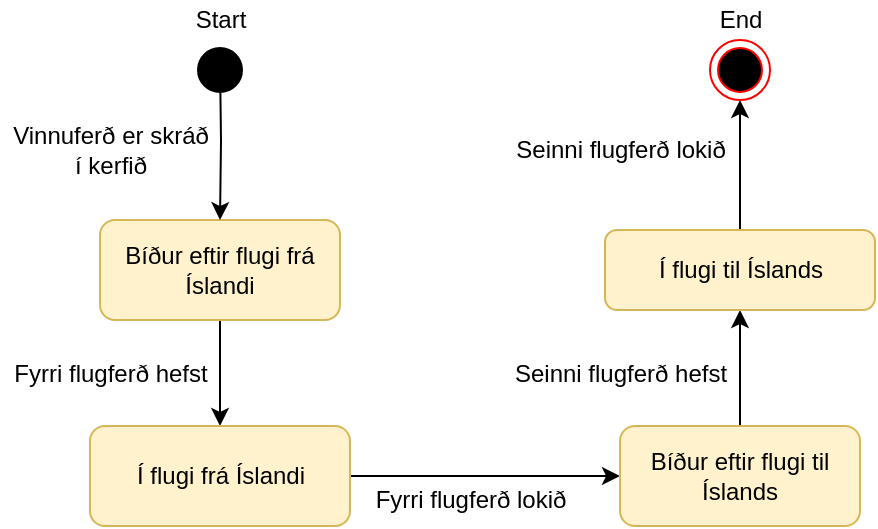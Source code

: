 <mxfile version="12.3.1" type="device" pages="1"><diagram id="1qa6mwT_4OIvwzpSLGao" name="Page-1"><mxGraphModel dx="706" dy="346" grid="1" gridSize="10" guides="1" tooltips="1" connect="1" arrows="1" fold="1" page="1" pageScale="1" pageWidth="850" pageHeight="1100" background="none" math="0" shadow="0"><root><mxCell id="0"/><mxCell id="1" parent="0"/><mxCell id="5eQpu6jh8ZEB7LbpuDqN-31" value="Fyrri flugferð hefst" style="text;html=1;align=center;verticalAlign=middle;resizable=0;points=[];;autosize=1;" vertex="1" parent="1"><mxGeometry x="120" y="436.5" width="110" height="20" as="geometry"/></mxCell><mxCell id="5eQpu6jh8ZEB7LbpuDqN-32" value="Fyrri flugferð lokið" style="text;html=1;align=center;verticalAlign=middle;resizable=0;points=[];;autosize=1;" vertex="1" parent="1"><mxGeometry x="300" y="500" width="110" height="20" as="geometry"/></mxCell><mxCell id="5eQpu6jh8ZEB7LbpuDqN-33" value="Seinni flugferð hefst" style="text;html=1;align=center;verticalAlign=middle;resizable=0;points=[];;autosize=1;" vertex="1" parent="1"><mxGeometry x="370" y="436.5" width="120" height="20" as="geometry"/></mxCell><mxCell id="5eQpu6jh8ZEB7LbpuDqN-34" value="Seinni flugferð lokið" style="text;html=1;align=center;verticalAlign=middle;resizable=0;points=[];;autosize=1;" vertex="1" parent="1"><mxGeometry x="370" y="325" width="120" height="20" as="geometry"/></mxCell><mxCell id="5eQpu6jh8ZEB7LbpuDqN-46" style="edgeStyle=orthogonalEdgeStyle;rounded=0;orthogonalLoop=1;jettySize=auto;html=1;exitX=0.5;exitY=1;exitDx=0;exitDy=0;entryX=0.5;entryY=0;entryDx=0;entryDy=0;" edge="1" parent="1" source="5eQpu6jh8ZEB7LbpuDqN-43" target="5eQpu6jh8ZEB7LbpuDqN-45"><mxGeometry relative="1" as="geometry"/></mxCell><mxCell id="5eQpu6jh8ZEB7LbpuDqN-43" value="Bíður eftir flugi frá Íslandi" style="rounded=1;fillColor=#fff2cc;strokeColor=#d6b656;imageAspect=1;html=1;whiteSpace=wrap;spacing=0;" vertex="1" parent="1"><mxGeometry x="170" y="370" width="120" height="50" as="geometry"/></mxCell><mxCell id="5eQpu6jh8ZEB7LbpuDqN-58" style="edgeStyle=orthogonalEdgeStyle;rounded=0;jumpSize=6;orthogonalLoop=1;jettySize=auto;html=1;entryX=0.5;entryY=0;entryDx=0;entryDy=0;endArrow=classic;endFill=1;" edge="1" parent="1" target="5eQpu6jh8ZEB7LbpuDqN-43"><mxGeometry relative="1" as="geometry"><mxPoint x="230" y="290" as="sourcePoint"/></mxGeometry></mxCell><mxCell id="5eQpu6jh8ZEB7LbpuDqN-44" value="Vinnuferð er skráð &lt;br&gt;í kerfið" style="text;html=1;align=center;verticalAlign=middle;resizable=0;points=[];;autosize=1;" vertex="1" parent="1"><mxGeometry x="120" y="320" width="110" height="30" as="geometry"/></mxCell><mxCell id="5eQpu6jh8ZEB7LbpuDqN-53" style="edgeStyle=orthogonalEdgeStyle;rounded=0;orthogonalLoop=1;jettySize=auto;html=1;exitX=1;exitY=0.5;exitDx=0;exitDy=0;entryX=0;entryY=0.5;entryDx=0;entryDy=0;" edge="1" parent="1" source="5eQpu6jh8ZEB7LbpuDqN-45" target="5eQpu6jh8ZEB7LbpuDqN-47"><mxGeometry relative="1" as="geometry"/></mxCell><mxCell id="5eQpu6jh8ZEB7LbpuDqN-45" value="Í flugi frá Íslandi" style="rounded=1;fillColor=#fff2cc;strokeColor=#d6b656;imageAspect=1;html=1;spacing=0;" vertex="1" parent="1"><mxGeometry x="165" y="473" width="130" height="50" as="geometry"/></mxCell><mxCell id="5eQpu6jh8ZEB7LbpuDqN-54" style="edgeStyle=orthogonalEdgeStyle;rounded=0;orthogonalLoop=1;jettySize=auto;html=1;exitX=0.5;exitY=0;exitDx=0;exitDy=0;" edge="1" parent="1" source="5eQpu6jh8ZEB7LbpuDqN-47" target="5eQpu6jh8ZEB7LbpuDqN-50"><mxGeometry relative="1" as="geometry"/></mxCell><mxCell id="5eQpu6jh8ZEB7LbpuDqN-47" value="Bíður eftir flugi til Íslands" style="rounded=1;fillColor=#fff2cc;strokeColor=#d6b656;imageAspect=1;html=1;whiteSpace=wrap;spacing=0;" vertex="1" parent="1"><mxGeometry x="430" y="473" width="120" height="50" as="geometry"/></mxCell><mxCell id="5eQpu6jh8ZEB7LbpuDqN-57" style="edgeStyle=orthogonalEdgeStyle;rounded=0;orthogonalLoop=1;jettySize=auto;html=1;exitX=0.5;exitY=0;exitDx=0;exitDy=0;entryX=0.5;entryY=1;entryDx=0;entryDy=0;fillColor=#f8cecc;strokeColor=#000000;" edge="1" parent="1" source="5eQpu6jh8ZEB7LbpuDqN-50" target="5eQpu6jh8ZEB7LbpuDqN-56"><mxGeometry relative="1" as="geometry"/></mxCell><mxCell id="5eQpu6jh8ZEB7LbpuDqN-50" value="Í flugi til Íslands" style="rounded=1;fillColor=#fff2cc;strokeColor=#d6b656;imageAspect=1;html=1;spacing=0;" vertex="1" parent="1"><mxGeometry x="422.5" y="375" width="135" height="40" as="geometry"/></mxCell><mxCell id="5eQpu6jh8ZEB7LbpuDqN-56" value="" style="ellipse;html=1;shape=endState;fillColor=#000000;strokeColor=#ff0000;rounded=1;" vertex="1" parent="1"><mxGeometry x="475" y="280" width="30" height="30" as="geometry"/></mxCell><mxCell id="5eQpu6jh8ZEB7LbpuDqN-41" value="" style="ellipse;html=1;shape=startState;fillColor=#000000;strokeColor=#000000;rounded=1;" vertex="1" parent="1"><mxGeometry x="215" y="280" width="30" height="30" as="geometry"/></mxCell><mxCell id="5eQpu6jh8ZEB7LbpuDqN-59" value="Start" style="text;html=1;align=center;verticalAlign=middle;resizable=0;points=[];;autosize=1;" vertex="1" parent="1"><mxGeometry x="210" y="260" width="40" height="20" as="geometry"/></mxCell><mxCell id="5eQpu6jh8ZEB7LbpuDqN-60" value="End" style="text;html=1;align=center;verticalAlign=middle;resizable=0;points=[];;autosize=1;" vertex="1" parent="1"><mxGeometry x="470" y="260" width="40" height="20" as="geometry"/></mxCell></root></mxGraphModel></diagram></mxfile>